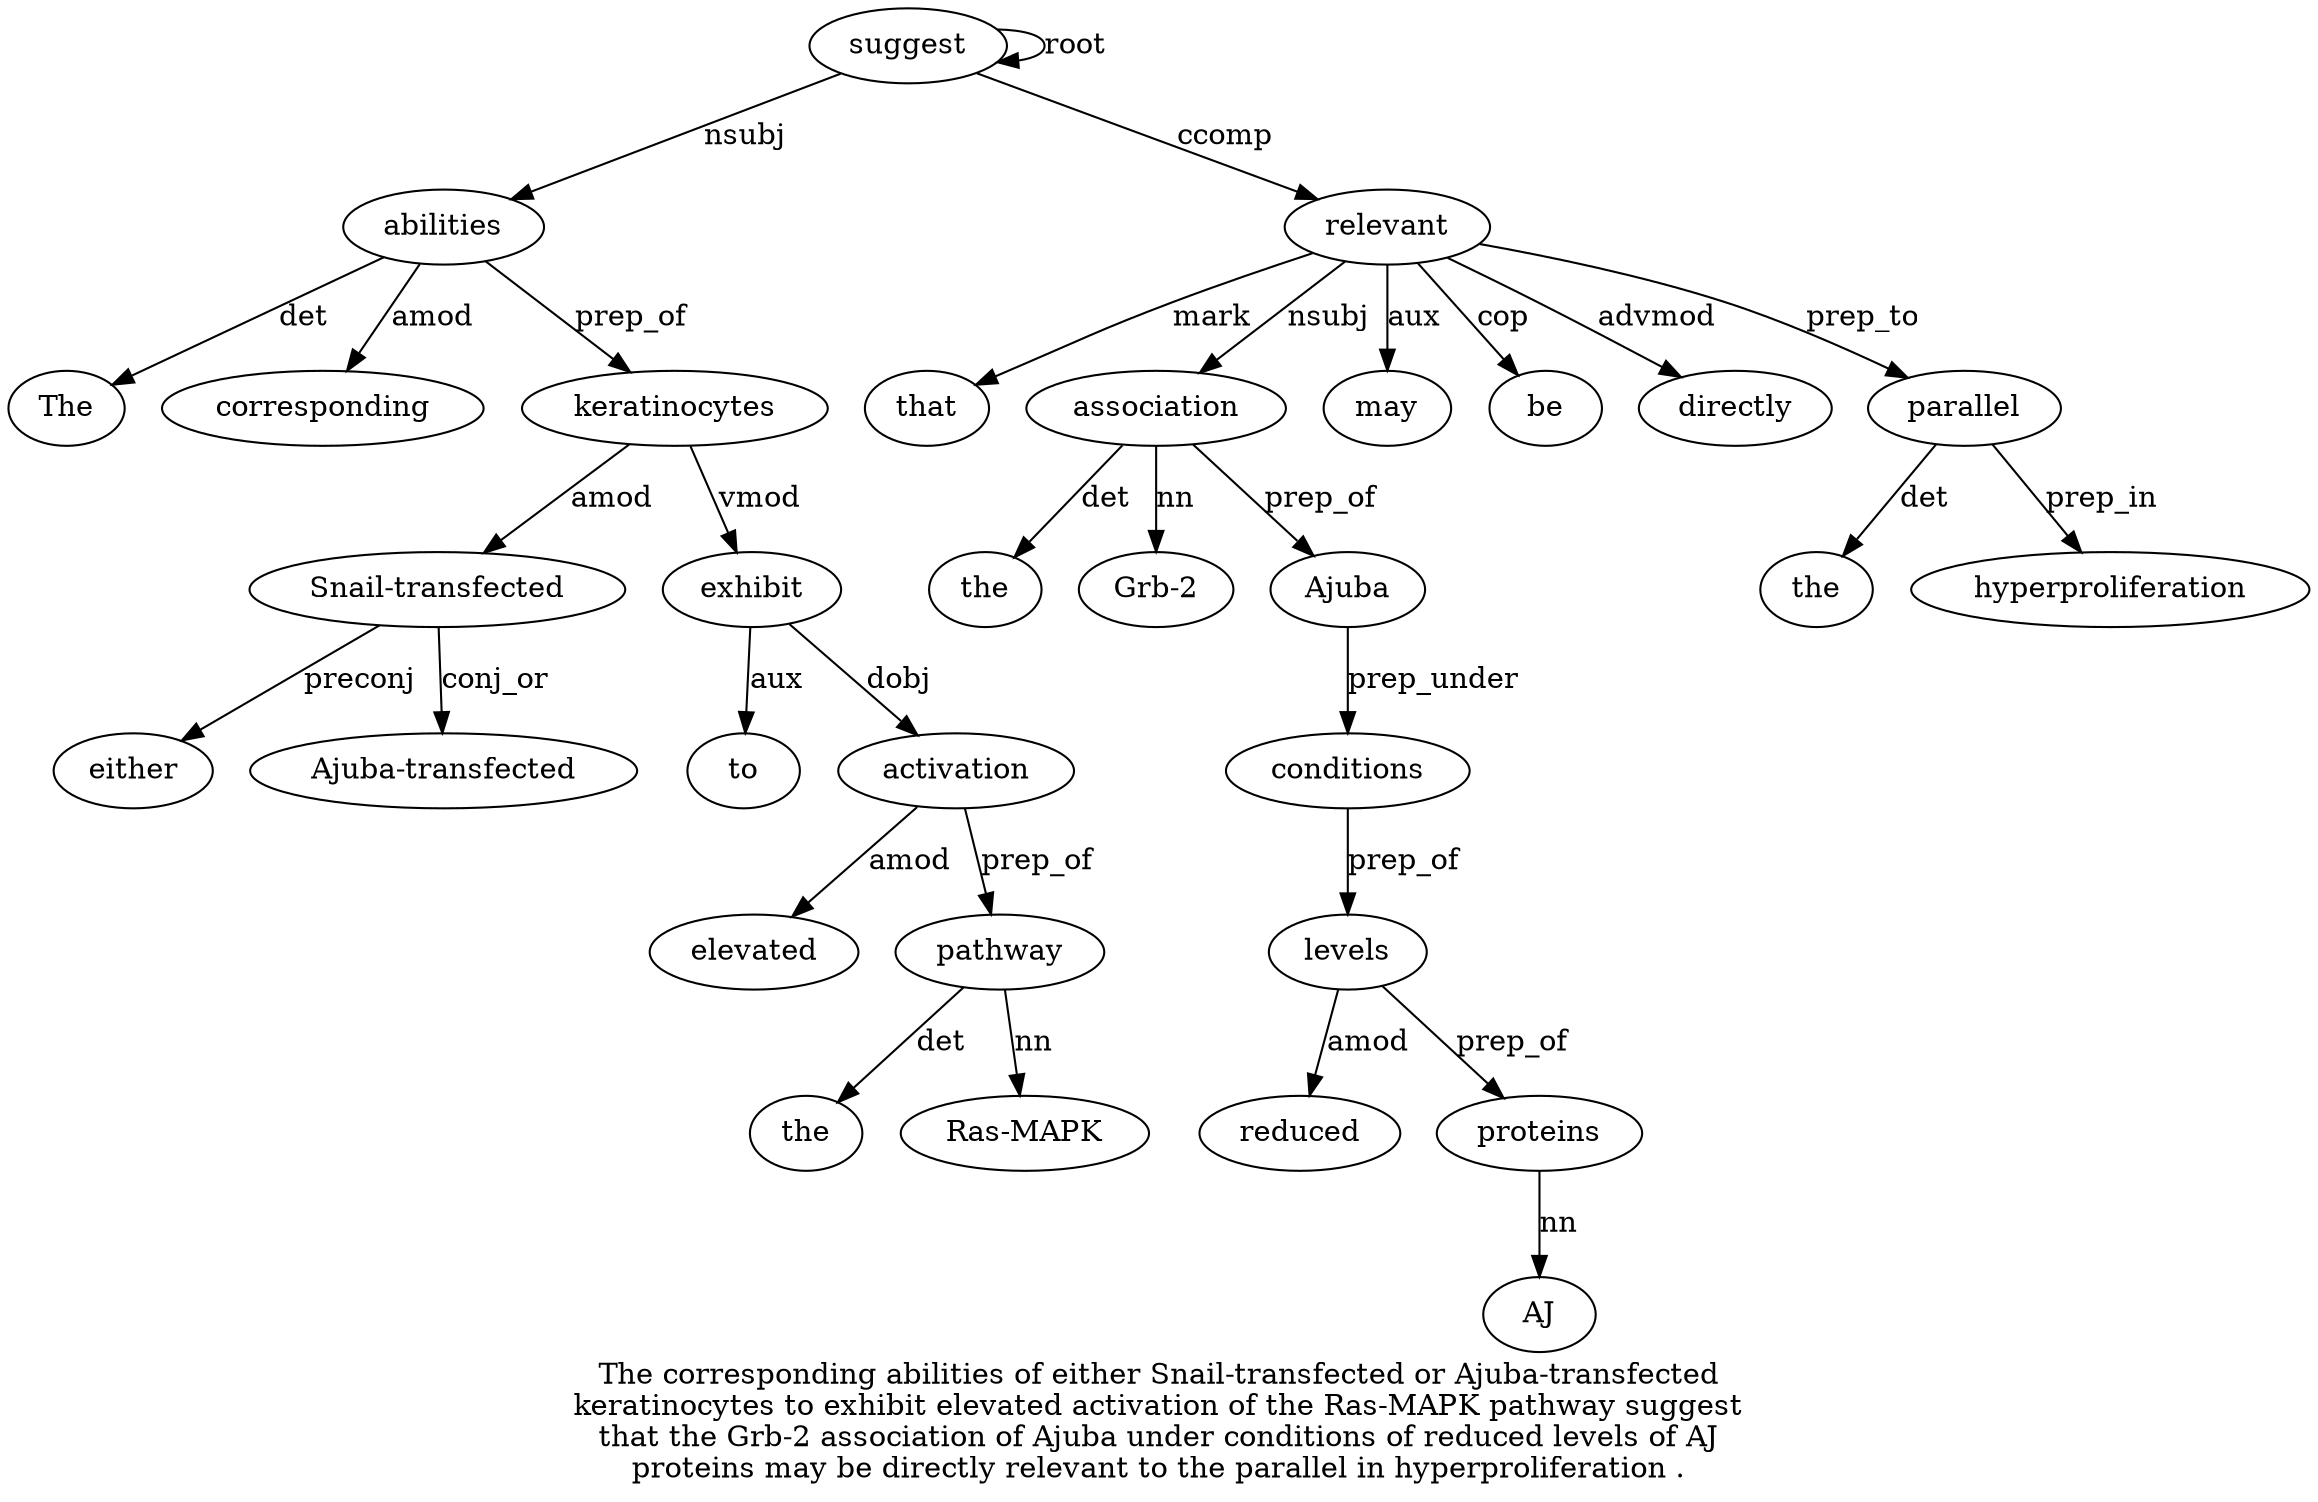 digraph "The corresponding abilities of either Snail-transfected or Ajuba-transfected keratinocytes to exhibit elevated activation of the Ras-MAPK pathway suggest that the Grb-2 association of Ajuba under conditions of reduced levels of AJ proteins may be directly relevant to the parallel in hyperproliferation ." {
label="The corresponding abilities of either Snail-transfected or Ajuba-transfected
keratinocytes to exhibit elevated activation of the Ras-MAPK pathway suggest
that the Grb-2 association of Ajuba under conditions of reduced levels of AJ
proteins may be directly relevant to the parallel in hyperproliferation .";
abilities3 [style=filled, fillcolor=white, label=abilities];
The1 [style=filled, fillcolor=white, label=The];
abilities3 -> The1  [label=det];
corresponding2 [style=filled, fillcolor=white, label=corresponding];
abilities3 -> corresponding2  [label=amod];
suggest18 [style=filled, fillcolor=white, label=suggest];
suggest18 -> abilities3  [label=nsubj];
"Snail-transfected6" [style=filled, fillcolor=white, label="Snail-transfected"];
either5 [style=filled, fillcolor=white, label=either];
"Snail-transfected6" -> either5  [label=preconj];
keratinocytes9 [style=filled, fillcolor=white, label=keratinocytes];
keratinocytes9 -> "Snail-transfected6"  [label=amod];
"Ajuba-transfected8" [style=filled, fillcolor=white, label="Ajuba-transfected"];
"Snail-transfected6" -> "Ajuba-transfected8"  [label=conj_or];
abilities3 -> keratinocytes9  [label=prep_of];
exhibit11 [style=filled, fillcolor=white, label=exhibit];
to10 [style=filled, fillcolor=white, label=to];
exhibit11 -> to10  [label=aux];
keratinocytes9 -> exhibit11  [label=vmod];
activation13 [style=filled, fillcolor=white, label=activation];
elevated12 [style=filled, fillcolor=white, label=elevated];
activation13 -> elevated12  [label=amod];
exhibit11 -> activation13  [label=dobj];
pathway17 [style=filled, fillcolor=white, label=pathway];
the15 [style=filled, fillcolor=white, label=the];
pathway17 -> the15  [label=det];
"Ras-MAPK16" [style=filled, fillcolor=white, label="Ras-MAPK"];
pathway17 -> "Ras-MAPK16"  [label=nn];
activation13 -> pathway17  [label=prep_of];
suggest18 -> suggest18  [label=root];
relevant36 [style=filled, fillcolor=white, label=relevant];
that19 [style=filled, fillcolor=white, label=that];
relevant36 -> that19  [label=mark];
association22 [style=filled, fillcolor=white, label=association];
the20 [style=filled, fillcolor=white, label=the];
association22 -> the20  [label=det];
"Grb-21" [style=filled, fillcolor=white, label="Grb-2"];
association22 -> "Grb-21"  [label=nn];
relevant36 -> association22  [label=nsubj];
Ajuba24 [style=filled, fillcolor=white, label=Ajuba];
association22 -> Ajuba24  [label=prep_of];
conditions26 [style=filled, fillcolor=white, label=conditions];
Ajuba24 -> conditions26  [label=prep_under];
levels29 [style=filled, fillcolor=white, label=levels];
reduced28 [style=filled, fillcolor=white, label=reduced];
levels29 -> reduced28  [label=amod];
conditions26 -> levels29  [label=prep_of];
proteins32 [style=filled, fillcolor=white, label=proteins];
AJ31 [style=filled, fillcolor=white, label=AJ];
proteins32 -> AJ31  [label=nn];
levels29 -> proteins32  [label=prep_of];
may33 [style=filled, fillcolor=white, label=may];
relevant36 -> may33  [label=aux];
be34 [style=filled, fillcolor=white, label=be];
relevant36 -> be34  [label=cop];
directly35 [style=filled, fillcolor=white, label=directly];
relevant36 -> directly35  [label=advmod];
suggest18 -> relevant36  [label=ccomp];
parallel39 [style=filled, fillcolor=white, label=parallel];
the38 [style=filled, fillcolor=white, label=the];
parallel39 -> the38  [label=det];
relevant36 -> parallel39  [label=prep_to];
hyperproliferation41 [style=filled, fillcolor=white, label=hyperproliferation];
parallel39 -> hyperproliferation41  [label=prep_in];
}
